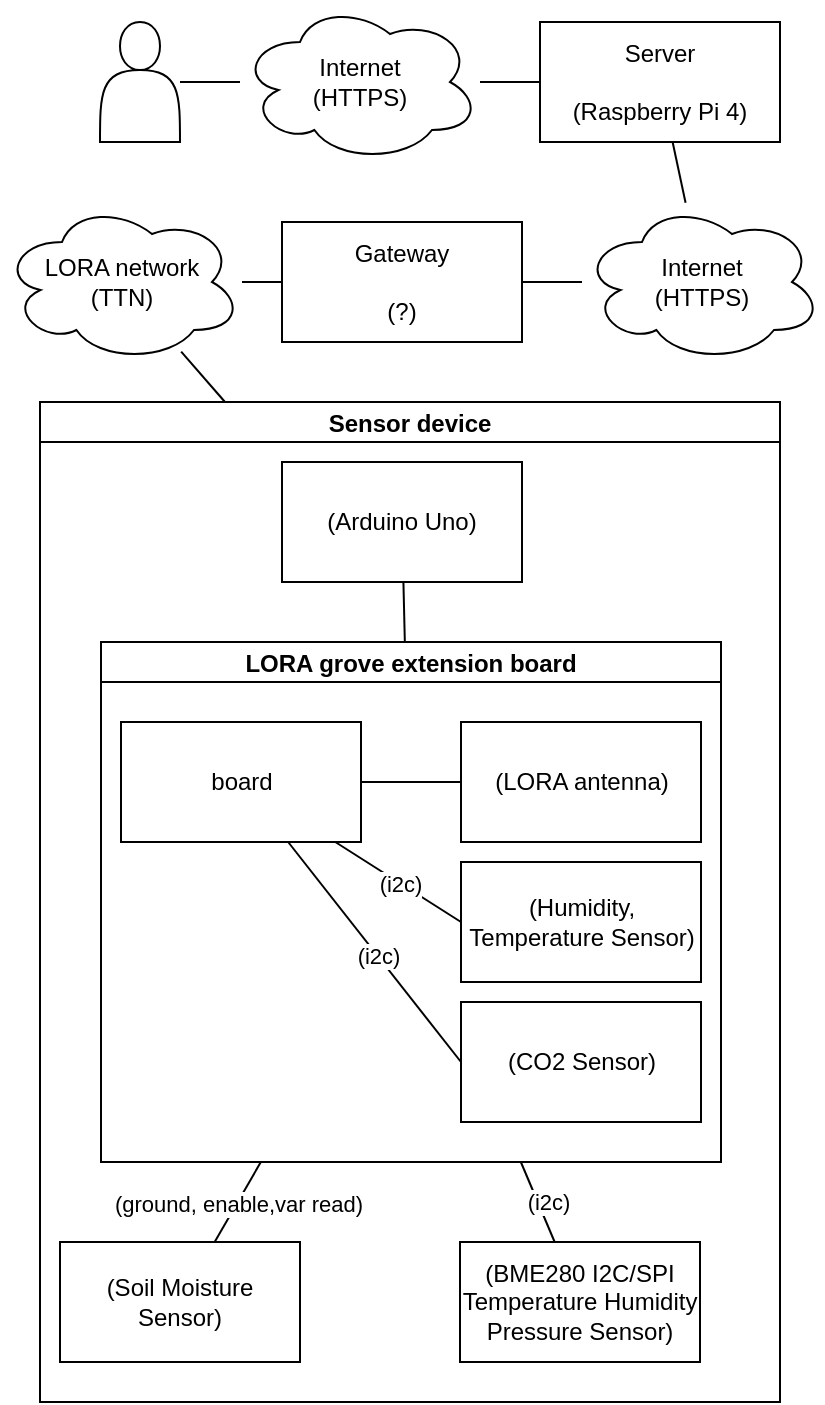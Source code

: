 <mxfile version="24.7.17">
  <diagram name="Seite-1" id="uNtblHWR1sysxf7LfqLS">
    <mxGraphModel dx="1167" dy="699" grid="1" gridSize="10" guides="1" tooltips="1" connect="1" arrows="1" fold="1" page="1" pageScale="1" pageWidth="827" pageHeight="1169" math="0" shadow="0">
      <root>
        <mxCell id="0" />
        <mxCell id="1" parent="0" />
        <mxCell id="Z8Je9hNQwCq4KAwpZeBF-8" style="rounded=0;orthogonalLoop=1;jettySize=auto;html=1;endArrow=none;endFill=0;" edge="1" parent="1" source="Z8Je9hNQwCq4KAwpZeBF-9" target="Z8Je9hNQwCq4KAwpZeBF-4">
          <mxGeometry relative="1" as="geometry" />
        </mxCell>
        <mxCell id="Z8Je9hNQwCq4KAwpZeBF-1" value="LORA network&lt;div&gt;(TTN)&lt;/div&gt;" style="ellipse;shape=cloud;whiteSpace=wrap;html=1;" vertex="1" parent="1">
          <mxGeometry x="51" y="240" width="120" height="80" as="geometry" />
        </mxCell>
        <mxCell id="Z8Je9hNQwCq4KAwpZeBF-4" value="Internet&lt;div&gt;(HTTPS)&lt;/div&gt;" style="ellipse;shape=cloud;whiteSpace=wrap;html=1;" vertex="1" parent="1">
          <mxGeometry x="170" y="140" width="120" height="80" as="geometry" />
        </mxCell>
        <mxCell id="Z8Je9hNQwCq4KAwpZeBF-7" style="rounded=0;orthogonalLoop=1;jettySize=auto;html=1;endArrow=none;endFill=0;" edge="1" parent="1" source="Z8Je9hNQwCq4KAwpZeBF-6" target="Z8Je9hNQwCq4KAwpZeBF-4">
          <mxGeometry relative="1" as="geometry">
            <mxPoint x="210" y="270" as="targetPoint" />
          </mxGeometry>
        </mxCell>
        <mxCell id="Z8Je9hNQwCq4KAwpZeBF-6" value="" style="shape=actor;whiteSpace=wrap;html=1;" vertex="1" parent="1">
          <mxGeometry x="100" y="150" width="40" height="60" as="geometry" />
        </mxCell>
        <UserObject label="Server&lt;div&gt;&lt;br&gt;&lt;/div&gt;&lt;div&gt;(Raspberry Pi 4)&lt;/div&gt;" treeRoot="1" id="Z8Je9hNQwCq4KAwpZeBF-9">
          <mxCell style="whiteSpace=wrap;html=1;align=center;treeFolding=1;treeMoving=1;newEdgeStyle={&quot;edgeStyle&quot;:&quot;elbowEdgeStyle&quot;,&quot;startArrow&quot;:&quot;none&quot;,&quot;endArrow&quot;:&quot;none&quot;};" vertex="1" parent="1">
            <mxGeometry x="320" y="150" width="120" height="60" as="geometry" />
          </mxCell>
        </UserObject>
        <mxCell id="Z8Je9hNQwCq4KAwpZeBF-10" style="rounded=0;orthogonalLoop=1;jettySize=auto;html=1;endArrow=none;endFill=0;" edge="1" parent="1" source="Z8Je9hNQwCq4KAwpZeBF-50" target="Z8Je9hNQwCq4KAwpZeBF-1">
          <mxGeometry relative="1" as="geometry">
            <mxPoint x="341" y="220" as="sourcePoint" />
            <mxPoint x="304" y="243" as="targetPoint" />
          </mxGeometry>
        </mxCell>
        <mxCell id="Z8Je9hNQwCq4KAwpZeBF-23" value="Sensor device" style="swimlane;startSize=20;horizontal=1;containerType=tree;" vertex="1" parent="1">
          <mxGeometry x="70" y="340" width="370" height="500" as="geometry" />
        </mxCell>
        <UserObject label="&lt;div&gt;&lt;span style=&quot;background-color: initial;&quot;&gt;(Arduino Uno)&lt;/span&gt;&lt;br&gt;&lt;/div&gt;" treeRoot="1" id="Z8Je9hNQwCq4KAwpZeBF-20">
          <mxCell style="whiteSpace=wrap;html=1;align=center;treeFolding=1;treeMoving=1;newEdgeStyle={&quot;edgeStyle&quot;:&quot;elbowEdgeStyle&quot;,&quot;startArrow&quot;:&quot;none&quot;,&quot;endArrow&quot;:&quot;none&quot;};" vertex="1" parent="Z8Je9hNQwCq4KAwpZeBF-23">
            <mxGeometry x="121" y="30" width="120" height="60" as="geometry" />
          </mxCell>
        </UserObject>
        <UserObject label="&lt;div&gt;&lt;span style=&quot;background-color: initial;&quot;&gt;(Soil Moisture Sensor)&lt;/span&gt;&lt;br&gt;&lt;/div&gt;" treeRoot="1" id="Z8Je9hNQwCq4KAwpZeBF-21">
          <mxCell style="whiteSpace=wrap;html=1;align=center;treeFolding=1;treeMoving=1;newEdgeStyle={&quot;edgeStyle&quot;:&quot;elbowEdgeStyle&quot;,&quot;startArrow&quot;:&quot;none&quot;,&quot;endArrow&quot;:&quot;none&quot;};" vertex="1" parent="Z8Je9hNQwCq4KAwpZeBF-23">
            <mxGeometry x="10" y="420" width="120" height="60" as="geometry" />
          </mxCell>
        </UserObject>
        <UserObject label="&lt;div&gt;&lt;span style=&quot;background-color: initial;&quot;&gt;(BME280 I2C/SPI Temperature Humidity Pressure Sensor)&lt;/span&gt;&lt;br&gt;&lt;/div&gt;" treeRoot="1" id="Z8Je9hNQwCq4KAwpZeBF-22">
          <mxCell style="whiteSpace=wrap;html=1;align=center;treeFolding=1;treeMoving=1;newEdgeStyle={&quot;edgeStyle&quot;:&quot;elbowEdgeStyle&quot;,&quot;startArrow&quot;:&quot;none&quot;,&quot;endArrow&quot;:&quot;none&quot;};" vertex="1" parent="Z8Je9hNQwCq4KAwpZeBF-23">
            <mxGeometry x="210" y="420" width="120" height="60" as="geometry" />
          </mxCell>
        </UserObject>
        <mxCell id="Z8Je9hNQwCq4KAwpZeBF-34" value="LORA grove extension board" style="swimlane;startSize=20;horizontal=1;containerType=tree;" vertex="1" parent="Z8Je9hNQwCq4KAwpZeBF-23">
          <mxGeometry x="30.5" y="120" width="310" height="260" as="geometry" />
        </mxCell>
        <UserObject label="&lt;div&gt;&lt;span style=&quot;background-color: initial;&quot;&gt;(Humidity, Temperature Sensor)&lt;/span&gt;&lt;br&gt;&lt;/div&gt;" treeRoot="1" id="Z8Je9hNQwCq4KAwpZeBF-36">
          <mxCell style="whiteSpace=wrap;html=1;align=center;treeFolding=1;treeMoving=1;newEdgeStyle={&quot;edgeStyle&quot;:&quot;elbowEdgeStyle&quot;,&quot;startArrow&quot;:&quot;none&quot;,&quot;endArrow&quot;:&quot;none&quot;};" vertex="1" parent="Z8Je9hNQwCq4KAwpZeBF-34">
            <mxGeometry x="180" y="110" width="120" height="60" as="geometry" />
          </mxCell>
        </UserObject>
        <UserObject label="&lt;div&gt;&lt;span style=&quot;background-color: initial;&quot;&gt;(LORA antenna)&lt;/span&gt;&lt;br&gt;&lt;/div&gt;" treeRoot="1" id="Z8Je9hNQwCq4KAwpZeBF-37">
          <mxCell style="whiteSpace=wrap;html=1;align=center;treeFolding=1;treeMoving=1;newEdgeStyle={&quot;edgeStyle&quot;:&quot;elbowEdgeStyle&quot;,&quot;startArrow&quot;:&quot;none&quot;,&quot;endArrow&quot;:&quot;none&quot;};" vertex="1" parent="Z8Je9hNQwCq4KAwpZeBF-34">
            <mxGeometry x="180" y="40" width="120" height="60" as="geometry" />
          </mxCell>
        </UserObject>
        <UserObject label="board" treeRoot="1" id="Z8Je9hNQwCq4KAwpZeBF-38">
          <mxCell style="whiteSpace=wrap;html=1;align=center;treeFolding=1;treeMoving=1;newEdgeStyle={&quot;edgeStyle&quot;:&quot;elbowEdgeStyle&quot;,&quot;startArrow&quot;:&quot;none&quot;,&quot;endArrow&quot;:&quot;none&quot;};" vertex="1" parent="Z8Je9hNQwCq4KAwpZeBF-34">
            <mxGeometry x="10" y="40" width="120" height="60" as="geometry" />
          </mxCell>
        </UserObject>
        <mxCell id="Z8Je9hNQwCq4KAwpZeBF-40" style="rounded=0;orthogonalLoop=1;jettySize=auto;html=1;endArrow=none;endFill=0;entryX=0;entryY=0.5;entryDx=0;entryDy=0;" edge="1" parent="Z8Je9hNQwCq4KAwpZeBF-34" source="Z8Je9hNQwCq4KAwpZeBF-38" target="Z8Je9hNQwCq4KAwpZeBF-36">
          <mxGeometry relative="1" as="geometry">
            <mxPoint x="434" y="-80" as="sourcePoint" />
            <mxPoint x="371" y="-38" as="targetPoint" />
          </mxGeometry>
        </mxCell>
        <mxCell id="Z8Je9hNQwCq4KAwpZeBF-41" value="(i2c)" style="edgeLabel;html=1;align=center;verticalAlign=middle;resizable=0;points=[];" vertex="1" connectable="0" parent="Z8Je9hNQwCq4KAwpZeBF-40">
          <mxGeometry x="0.04" relative="1" as="geometry">
            <mxPoint as="offset" />
          </mxGeometry>
        </mxCell>
        <mxCell id="Z8Je9hNQwCq4KAwpZeBF-42" style="rounded=0;orthogonalLoop=1;jettySize=auto;html=1;endArrow=none;endFill=0;" edge="1" parent="Z8Je9hNQwCq4KAwpZeBF-34" source="Z8Je9hNQwCq4KAwpZeBF-38" target="Z8Je9hNQwCq4KAwpZeBF-37">
          <mxGeometry relative="1" as="geometry">
            <mxPoint x="161" y="200" as="sourcePoint" />
            <mxPoint x="121" y="240" as="targetPoint" />
          </mxGeometry>
        </mxCell>
        <UserObject label="&lt;div&gt;&lt;span style=&quot;background-color: initial;&quot;&gt;(CO2 Sensor)&lt;/span&gt;&lt;br&gt;&lt;/div&gt;" treeRoot="1" id="Z8Je9hNQwCq4KAwpZeBF-44">
          <mxCell style="whiteSpace=wrap;html=1;align=center;treeFolding=1;treeMoving=1;newEdgeStyle={&quot;edgeStyle&quot;:&quot;elbowEdgeStyle&quot;,&quot;startArrow&quot;:&quot;none&quot;,&quot;endArrow&quot;:&quot;none&quot;};" vertex="1" parent="Z8Je9hNQwCq4KAwpZeBF-34">
            <mxGeometry x="180" y="180" width="120" height="60" as="geometry" />
          </mxCell>
        </UserObject>
        <mxCell id="Z8Je9hNQwCq4KAwpZeBF-45" style="rounded=0;orthogonalLoop=1;jettySize=auto;html=1;endArrow=none;endFill=0;entryX=0;entryY=0.5;entryDx=0;entryDy=0;" edge="1" parent="Z8Je9hNQwCq4KAwpZeBF-34" source="Z8Je9hNQwCq4KAwpZeBF-38" target="Z8Je9hNQwCq4KAwpZeBF-44">
          <mxGeometry relative="1" as="geometry">
            <mxPoint x="140" y="105" as="sourcePoint" />
            <mxPoint x="190" y="125" as="targetPoint" />
          </mxGeometry>
        </mxCell>
        <mxCell id="Z8Je9hNQwCq4KAwpZeBF-46" value="(i2c)" style="edgeLabel;html=1;align=center;verticalAlign=middle;resizable=0;points=[];" vertex="1" connectable="0" parent="Z8Je9hNQwCq4KAwpZeBF-45">
          <mxGeometry x="0.04" relative="1" as="geometry">
            <mxPoint as="offset" />
          </mxGeometry>
        </mxCell>
        <mxCell id="Z8Je9hNQwCq4KAwpZeBF-29" style="rounded=0;orthogonalLoop=1;jettySize=auto;html=1;endArrow=none;endFill=0;" edge="1" parent="Z8Je9hNQwCq4KAwpZeBF-23" source="Z8Je9hNQwCq4KAwpZeBF-34" target="Z8Je9hNQwCq4KAwpZeBF-20">
          <mxGeometry relative="1" as="geometry">
            <mxPoint x="541.571" y="-110" as="sourcePoint" />
            <mxPoint x="420" y="-16" as="targetPoint" />
          </mxGeometry>
        </mxCell>
        <mxCell id="Z8Je9hNQwCq4KAwpZeBF-31" style="rounded=0;orthogonalLoop=1;jettySize=auto;html=1;endArrow=none;endFill=0;" edge="1" parent="Z8Je9hNQwCq4KAwpZeBF-23" source="Z8Je9hNQwCq4KAwpZeBF-34" target="Z8Je9hNQwCq4KAwpZeBF-21">
          <mxGeometry relative="1" as="geometry">
            <mxPoint x="562.756" y="-110" as="sourcePoint" />
            <mxPoint x="381" y="-28" as="targetPoint" />
          </mxGeometry>
        </mxCell>
        <mxCell id="Z8Je9hNQwCq4KAwpZeBF-33" value="(ground, enable,var read)" style="edgeLabel;html=1;align=center;verticalAlign=middle;resizable=0;points=[];" vertex="1" connectable="0" parent="Z8Je9hNQwCq4KAwpZeBF-31">
          <mxGeometry x="0.04" relative="1" as="geometry">
            <mxPoint as="offset" />
          </mxGeometry>
        </mxCell>
        <mxCell id="Z8Je9hNQwCq4KAwpZeBF-32" style="rounded=0;orthogonalLoop=1;jettySize=auto;html=1;endArrow=none;endFill=0;" edge="1" parent="Z8Je9hNQwCq4KAwpZeBF-23" source="Z8Je9hNQwCq4KAwpZeBF-34" target="Z8Je9hNQwCq4KAwpZeBF-22">
          <mxGeometry relative="1" as="geometry">
            <mxPoint x="577.39" y="-110" as="sourcePoint" />
            <mxPoint x="131" y="250" as="targetPoint" />
          </mxGeometry>
        </mxCell>
        <mxCell id="Z8Je9hNQwCq4KAwpZeBF-48" value="(i2c)" style="edgeLabel;html=1;align=center;verticalAlign=middle;resizable=0;points=[];" vertex="1" connectable="0" parent="Z8Je9hNQwCq4KAwpZeBF-32">
          <mxGeometry x="0.081" y="4" relative="1" as="geometry">
            <mxPoint as="offset" />
          </mxGeometry>
        </mxCell>
        <mxCell id="Z8Je9hNQwCq4KAwpZeBF-28" style="rounded=0;orthogonalLoop=1;jettySize=auto;html=1;endArrow=none;endFill=0;exitX=0.25;exitY=0;exitDx=0;exitDy=0;" edge="1" parent="1" source="Z8Je9hNQwCq4KAwpZeBF-23" target="Z8Je9hNQwCq4KAwpZeBF-1">
          <mxGeometry relative="1" as="geometry">
            <mxPoint x="345" y="220" as="sourcePoint" />
            <mxPoint x="282" y="262" as="targetPoint" />
          </mxGeometry>
        </mxCell>
        <mxCell id="Z8Je9hNQwCq4KAwpZeBF-49" value="Internet&lt;div&gt;(HTTPS)&lt;/div&gt;" style="ellipse;shape=cloud;whiteSpace=wrap;html=1;" vertex="1" parent="1">
          <mxGeometry x="341" y="240" width="120" height="80" as="geometry" />
        </mxCell>
        <UserObject label="Gateway&lt;div&gt;&lt;br&gt;&lt;/div&gt;&lt;div&gt;(?)&lt;/div&gt;" treeRoot="1" id="Z8Je9hNQwCq4KAwpZeBF-50">
          <mxCell style="whiteSpace=wrap;html=1;align=center;treeFolding=1;treeMoving=1;newEdgeStyle={&quot;edgeStyle&quot;:&quot;elbowEdgeStyle&quot;,&quot;startArrow&quot;:&quot;none&quot;,&quot;endArrow&quot;:&quot;none&quot;};" vertex="1" parent="1">
            <mxGeometry x="191" y="250" width="120" height="60" as="geometry" />
          </mxCell>
        </UserObject>
        <mxCell id="Z8Je9hNQwCq4KAwpZeBF-51" style="rounded=0;orthogonalLoop=1;jettySize=auto;html=1;endArrow=none;endFill=0;" edge="1" parent="1" source="Z8Je9hNQwCq4KAwpZeBF-49" target="Z8Je9hNQwCq4KAwpZeBF-50">
          <mxGeometry relative="1" as="geometry">
            <mxPoint x="330" y="190" as="sourcePoint" />
            <mxPoint x="300" y="190" as="targetPoint" />
          </mxGeometry>
        </mxCell>
        <mxCell id="Z8Je9hNQwCq4KAwpZeBF-52" style="rounded=0;orthogonalLoop=1;jettySize=auto;html=1;endArrow=none;endFill=0;" edge="1" parent="1" source="Z8Je9hNQwCq4KAwpZeBF-49" target="Z8Je9hNQwCq4KAwpZeBF-9">
          <mxGeometry relative="1" as="geometry">
            <mxPoint x="410" y="283" as="sourcePoint" />
            <mxPoint x="370" y="286" as="targetPoint" />
          </mxGeometry>
        </mxCell>
      </root>
    </mxGraphModel>
  </diagram>
</mxfile>
